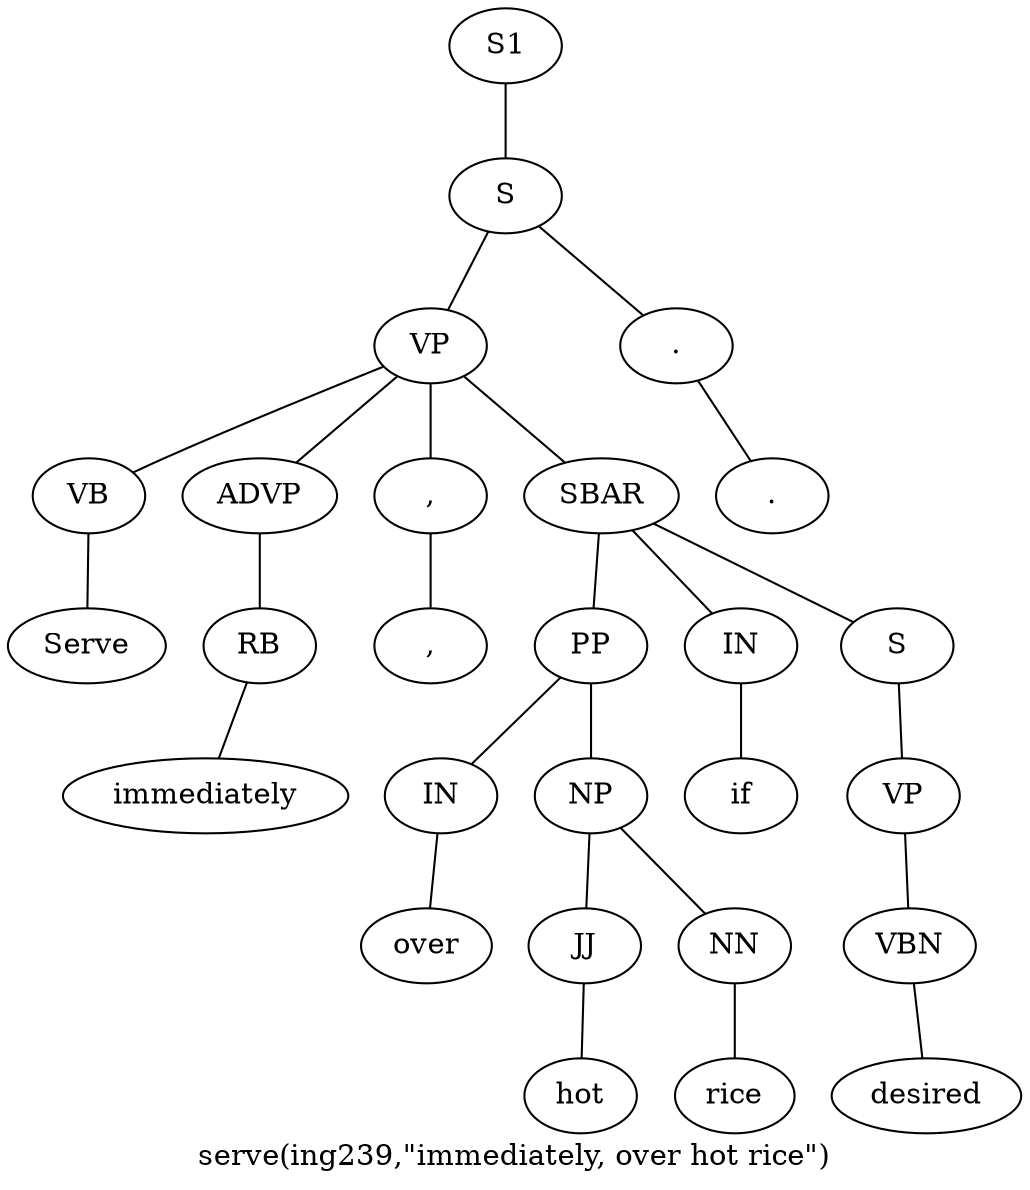 graph SyntaxGraph {
	label = "serve(ing239,\"immediately, over hot rice\")";
	Node0 [label="S1"];
	Node1 [label="S"];
	Node2 [label="VP"];
	Node3 [label="VB"];
	Node4 [label="Serve"];
	Node5 [label="ADVP"];
	Node6 [label="RB"];
	Node7 [label="immediately"];
	Node8 [label=","];
	Node9 [label=","];
	Node10 [label="SBAR"];
	Node11 [label="PP"];
	Node12 [label="IN"];
	Node13 [label="over"];
	Node14 [label="NP"];
	Node15 [label="JJ"];
	Node16 [label="hot"];
	Node17 [label="NN"];
	Node18 [label="rice"];
	Node19 [label="IN"];
	Node20 [label="if"];
	Node21 [label="S"];
	Node22 [label="VP"];
	Node23 [label="VBN"];
	Node24 [label="desired"];
	Node25 [label="."];
	Node26 [label="."];

	Node0 -- Node1;
	Node1 -- Node2;
	Node1 -- Node25;
	Node2 -- Node3;
	Node2 -- Node5;
	Node2 -- Node8;
	Node2 -- Node10;
	Node3 -- Node4;
	Node5 -- Node6;
	Node6 -- Node7;
	Node8 -- Node9;
	Node10 -- Node11;
	Node10 -- Node19;
	Node10 -- Node21;
	Node11 -- Node12;
	Node11 -- Node14;
	Node12 -- Node13;
	Node14 -- Node15;
	Node14 -- Node17;
	Node15 -- Node16;
	Node17 -- Node18;
	Node19 -- Node20;
	Node21 -- Node22;
	Node22 -- Node23;
	Node23 -- Node24;
	Node25 -- Node26;
}